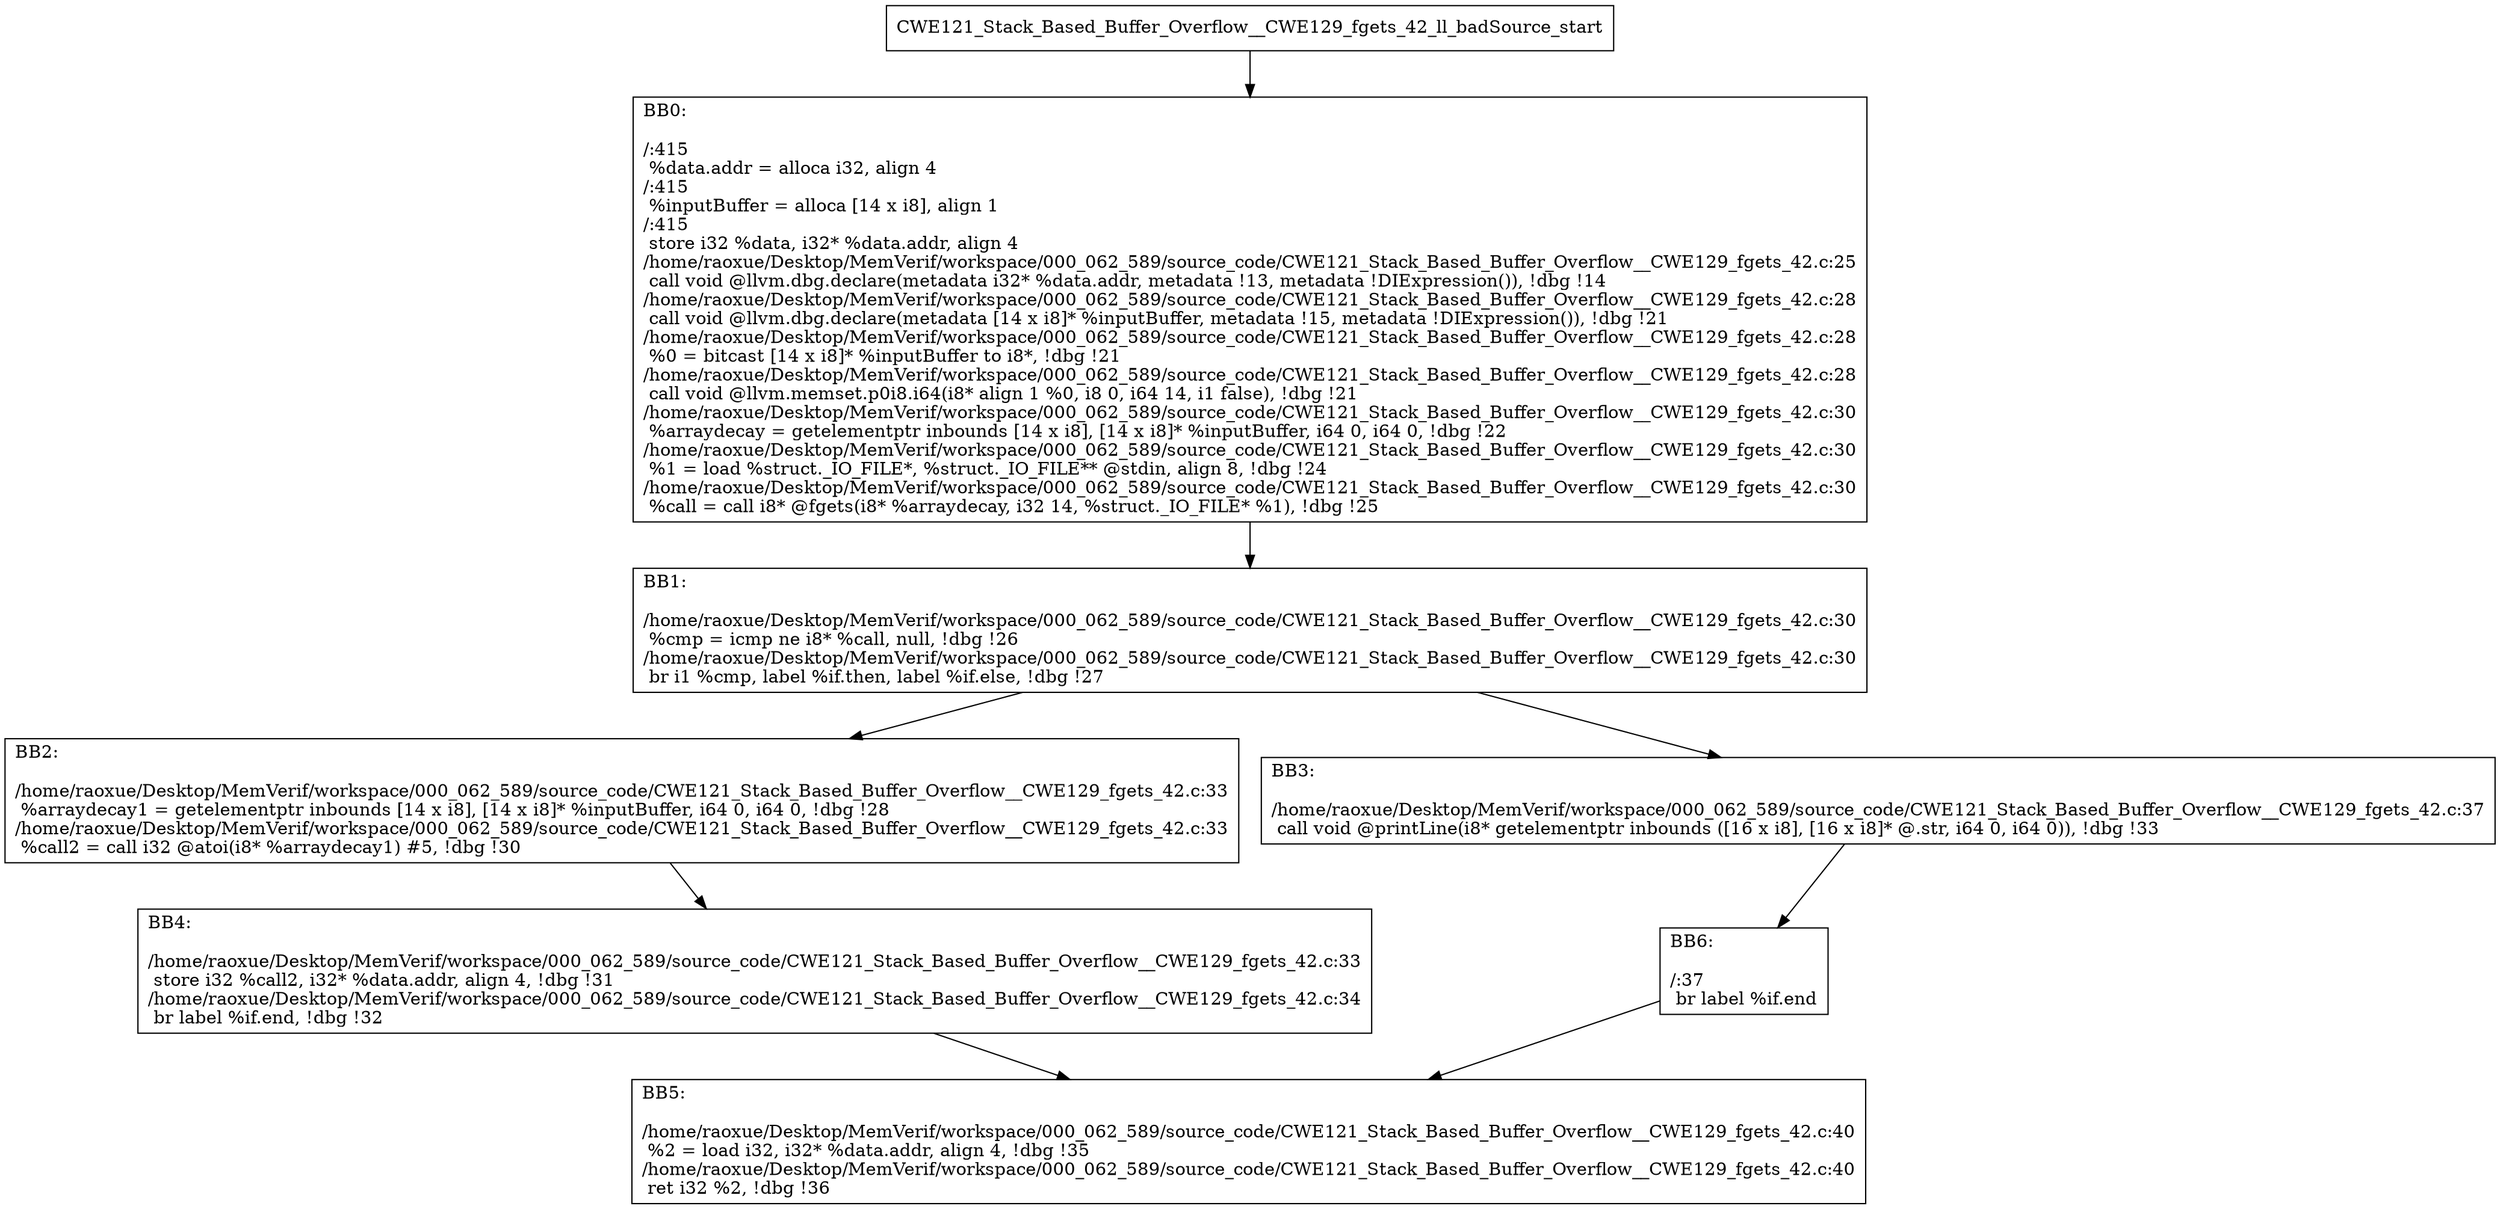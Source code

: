digraph "CFG for'CWE121_Stack_Based_Buffer_Overflow__CWE129_fgets_42_ll_badSource' function" {
	BBCWE121_Stack_Based_Buffer_Overflow__CWE129_fgets_42_ll_badSource_start[shape=record,label="{CWE121_Stack_Based_Buffer_Overflow__CWE129_fgets_42_ll_badSource_start}"];
	BBCWE121_Stack_Based_Buffer_Overflow__CWE129_fgets_42_ll_badSource_start-> CWE121_Stack_Based_Buffer_Overflow__CWE129_fgets_42_ll_badSourceBB0;
	CWE121_Stack_Based_Buffer_Overflow__CWE129_fgets_42_ll_badSourceBB0 [shape=record, label="{BB0:\l\l/:415\l
  %data.addr = alloca i32, align 4\l
/:415\l
  %inputBuffer = alloca [14 x i8], align 1\l
/:415\l
  store i32 %data, i32* %data.addr, align 4\l
/home/raoxue/Desktop/MemVerif/workspace/000_062_589/source_code/CWE121_Stack_Based_Buffer_Overflow__CWE129_fgets_42.c:25\l
  call void @llvm.dbg.declare(metadata i32* %data.addr, metadata !13, metadata !DIExpression()), !dbg !14\l
/home/raoxue/Desktop/MemVerif/workspace/000_062_589/source_code/CWE121_Stack_Based_Buffer_Overflow__CWE129_fgets_42.c:28\l
  call void @llvm.dbg.declare(metadata [14 x i8]* %inputBuffer, metadata !15, metadata !DIExpression()), !dbg !21\l
/home/raoxue/Desktop/MemVerif/workspace/000_062_589/source_code/CWE121_Stack_Based_Buffer_Overflow__CWE129_fgets_42.c:28\l
  %0 = bitcast [14 x i8]* %inputBuffer to i8*, !dbg !21\l
/home/raoxue/Desktop/MemVerif/workspace/000_062_589/source_code/CWE121_Stack_Based_Buffer_Overflow__CWE129_fgets_42.c:28\l
  call void @llvm.memset.p0i8.i64(i8* align 1 %0, i8 0, i64 14, i1 false), !dbg !21\l
/home/raoxue/Desktop/MemVerif/workspace/000_062_589/source_code/CWE121_Stack_Based_Buffer_Overflow__CWE129_fgets_42.c:30\l
  %arraydecay = getelementptr inbounds [14 x i8], [14 x i8]* %inputBuffer, i64 0, i64 0, !dbg !22\l
/home/raoxue/Desktop/MemVerif/workspace/000_062_589/source_code/CWE121_Stack_Based_Buffer_Overflow__CWE129_fgets_42.c:30\l
  %1 = load %struct._IO_FILE*, %struct._IO_FILE** @stdin, align 8, !dbg !24\l
/home/raoxue/Desktop/MemVerif/workspace/000_062_589/source_code/CWE121_Stack_Based_Buffer_Overflow__CWE129_fgets_42.c:30\l
  %call = call i8* @fgets(i8* %arraydecay, i32 14, %struct._IO_FILE* %1), !dbg !25\l
}"];
	CWE121_Stack_Based_Buffer_Overflow__CWE129_fgets_42_ll_badSourceBB0-> CWE121_Stack_Based_Buffer_Overflow__CWE129_fgets_42_ll_badSourceBB1;
	CWE121_Stack_Based_Buffer_Overflow__CWE129_fgets_42_ll_badSourceBB1 [shape=record, label="{BB1:\l\l/home/raoxue/Desktop/MemVerif/workspace/000_062_589/source_code/CWE121_Stack_Based_Buffer_Overflow__CWE129_fgets_42.c:30\l
  %cmp = icmp ne i8* %call, null, !dbg !26\l
/home/raoxue/Desktop/MemVerif/workspace/000_062_589/source_code/CWE121_Stack_Based_Buffer_Overflow__CWE129_fgets_42.c:30\l
  br i1 %cmp, label %if.then, label %if.else, !dbg !27\l
}"];
	CWE121_Stack_Based_Buffer_Overflow__CWE129_fgets_42_ll_badSourceBB1-> CWE121_Stack_Based_Buffer_Overflow__CWE129_fgets_42_ll_badSourceBB2;
	CWE121_Stack_Based_Buffer_Overflow__CWE129_fgets_42_ll_badSourceBB1-> CWE121_Stack_Based_Buffer_Overflow__CWE129_fgets_42_ll_badSourceBB3;
	CWE121_Stack_Based_Buffer_Overflow__CWE129_fgets_42_ll_badSourceBB2 [shape=record, label="{BB2:\l\l/home/raoxue/Desktop/MemVerif/workspace/000_062_589/source_code/CWE121_Stack_Based_Buffer_Overflow__CWE129_fgets_42.c:33\l
  %arraydecay1 = getelementptr inbounds [14 x i8], [14 x i8]* %inputBuffer, i64 0, i64 0, !dbg !28\l
/home/raoxue/Desktop/MemVerif/workspace/000_062_589/source_code/CWE121_Stack_Based_Buffer_Overflow__CWE129_fgets_42.c:33\l
  %call2 = call i32 @atoi(i8* %arraydecay1) #5, !dbg !30\l
}"];
	CWE121_Stack_Based_Buffer_Overflow__CWE129_fgets_42_ll_badSourceBB2-> CWE121_Stack_Based_Buffer_Overflow__CWE129_fgets_42_ll_badSourceBB4;
	CWE121_Stack_Based_Buffer_Overflow__CWE129_fgets_42_ll_badSourceBB4 [shape=record, label="{BB4:\l\l/home/raoxue/Desktop/MemVerif/workspace/000_062_589/source_code/CWE121_Stack_Based_Buffer_Overflow__CWE129_fgets_42.c:33\l
  store i32 %call2, i32* %data.addr, align 4, !dbg !31\l
/home/raoxue/Desktop/MemVerif/workspace/000_062_589/source_code/CWE121_Stack_Based_Buffer_Overflow__CWE129_fgets_42.c:34\l
  br label %if.end, !dbg !32\l
}"];
	CWE121_Stack_Based_Buffer_Overflow__CWE129_fgets_42_ll_badSourceBB4-> CWE121_Stack_Based_Buffer_Overflow__CWE129_fgets_42_ll_badSourceBB5;
	CWE121_Stack_Based_Buffer_Overflow__CWE129_fgets_42_ll_badSourceBB3 [shape=record, label="{BB3:\l\l/home/raoxue/Desktop/MemVerif/workspace/000_062_589/source_code/CWE121_Stack_Based_Buffer_Overflow__CWE129_fgets_42.c:37\l
  call void @printLine(i8* getelementptr inbounds ([16 x i8], [16 x i8]* @.str, i64 0, i64 0)), !dbg !33\l
}"];
	CWE121_Stack_Based_Buffer_Overflow__CWE129_fgets_42_ll_badSourceBB3-> CWE121_Stack_Based_Buffer_Overflow__CWE129_fgets_42_ll_badSourceBB6;
	CWE121_Stack_Based_Buffer_Overflow__CWE129_fgets_42_ll_badSourceBB6 [shape=record, label="{BB6:\l\l/:37\l
  br label %if.end\l
}"];
	CWE121_Stack_Based_Buffer_Overflow__CWE129_fgets_42_ll_badSourceBB6-> CWE121_Stack_Based_Buffer_Overflow__CWE129_fgets_42_ll_badSourceBB5;
	CWE121_Stack_Based_Buffer_Overflow__CWE129_fgets_42_ll_badSourceBB5 [shape=record, label="{BB5:\l\l/home/raoxue/Desktop/MemVerif/workspace/000_062_589/source_code/CWE121_Stack_Based_Buffer_Overflow__CWE129_fgets_42.c:40\l
  %2 = load i32, i32* %data.addr, align 4, !dbg !35\l
/home/raoxue/Desktop/MemVerif/workspace/000_062_589/source_code/CWE121_Stack_Based_Buffer_Overflow__CWE129_fgets_42.c:40\l
  ret i32 %2, !dbg !36\l
}"];
}
